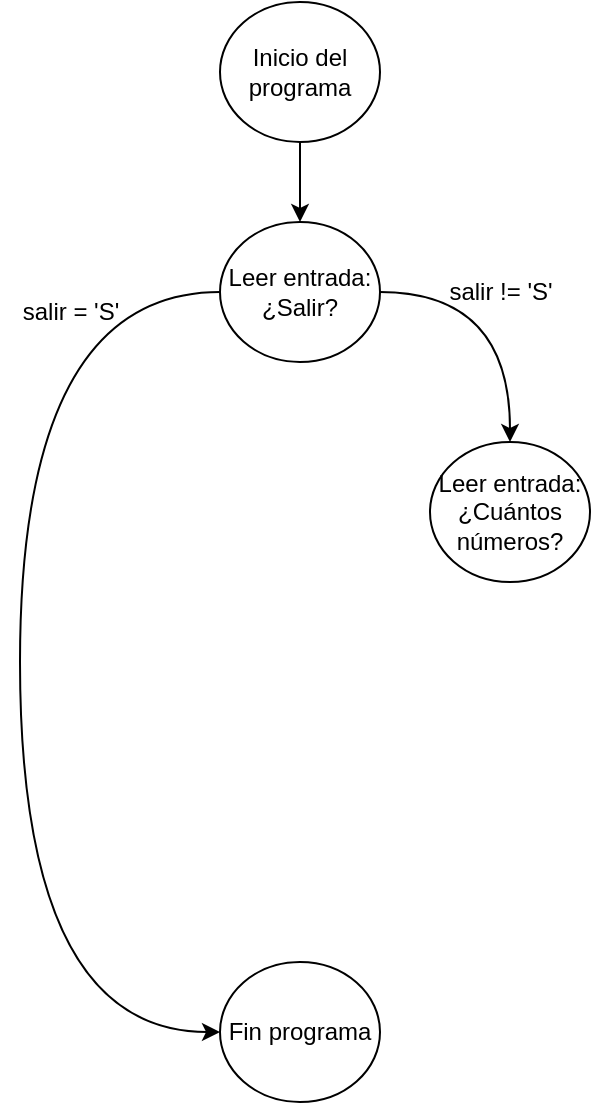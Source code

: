 <mxfile>
    <diagram id="fdC51mvMveWf-8WROGPE" name="Page-1">
        <mxGraphModel dx="256" dy="883" grid="1" gridSize="10" guides="1" tooltips="1" connect="1" arrows="1" fold="1" page="1" pageScale="1" pageWidth="850" pageHeight="1100" math="0" shadow="0">
            <root>
                <mxCell id="0"/>
                <mxCell id="1" parent="0"/>
                <mxCell id="11" style="edgeStyle=orthogonalEdgeStyle;curved=1;html=1;" parent="1" source="2" target="3" edge="1">
                    <mxGeometry relative="1" as="geometry"/>
                </mxCell>
                <mxCell id="2" value="Inicio del programa" style="ellipse;whiteSpace=wrap;html=1;" parent="1" vertex="1">
                    <mxGeometry x="320" y="510" width="80" height="70" as="geometry"/>
                </mxCell>
                <mxCell id="5" style="edgeStyle=orthogonalEdgeStyle;html=1;curved=1;" parent="1" source="3" target="4" edge="1">
                    <mxGeometry relative="1" as="geometry">
                        <Array as="points">
                            <mxPoint x="220" y="655"/>
                            <mxPoint x="220" y="1025"/>
                        </Array>
                    </mxGeometry>
                </mxCell>
                <mxCell id="7" style="edgeStyle=orthogonalEdgeStyle;curved=1;html=1;" parent="1" source="3" target="6" edge="1">
                    <mxGeometry relative="1" as="geometry"/>
                </mxCell>
                <mxCell id="3" value="Leer entrada: ¿Salir?" style="ellipse;whiteSpace=wrap;html=1;" parent="1" vertex="1">
                    <mxGeometry x="320" y="620" width="80" height="70" as="geometry"/>
                </mxCell>
                <mxCell id="4" value="Fin programa" style="ellipse;whiteSpace=wrap;html=1;" parent="1" vertex="1">
                    <mxGeometry x="320" y="990" width="80" height="70" as="geometry"/>
                </mxCell>
                <mxCell id="6" value="Leer entrada: ¿Cuántos números?" style="ellipse;whiteSpace=wrap;html=1;" parent="1" vertex="1">
                    <mxGeometry x="425" y="730" width="80" height="70" as="geometry"/>
                </mxCell>
                <mxCell id="8" value="salir = 'S'" style="text;html=1;align=center;verticalAlign=middle;resizable=0;points=[];autosize=1;strokeColor=none;fillColor=none;" parent="1" vertex="1">
                    <mxGeometry x="210" y="650" width="70" height="30" as="geometry"/>
                </mxCell>
                <mxCell id="9" value="salir != 'S'" style="text;html=1;align=center;verticalAlign=middle;resizable=0;points=[];autosize=1;strokeColor=none;fillColor=none;" parent="1" vertex="1">
                    <mxGeometry x="420" y="640" width="80" height="30" as="geometry"/>
                </mxCell>
            </root>
        </mxGraphModel>
    </diagram>
</mxfile>
